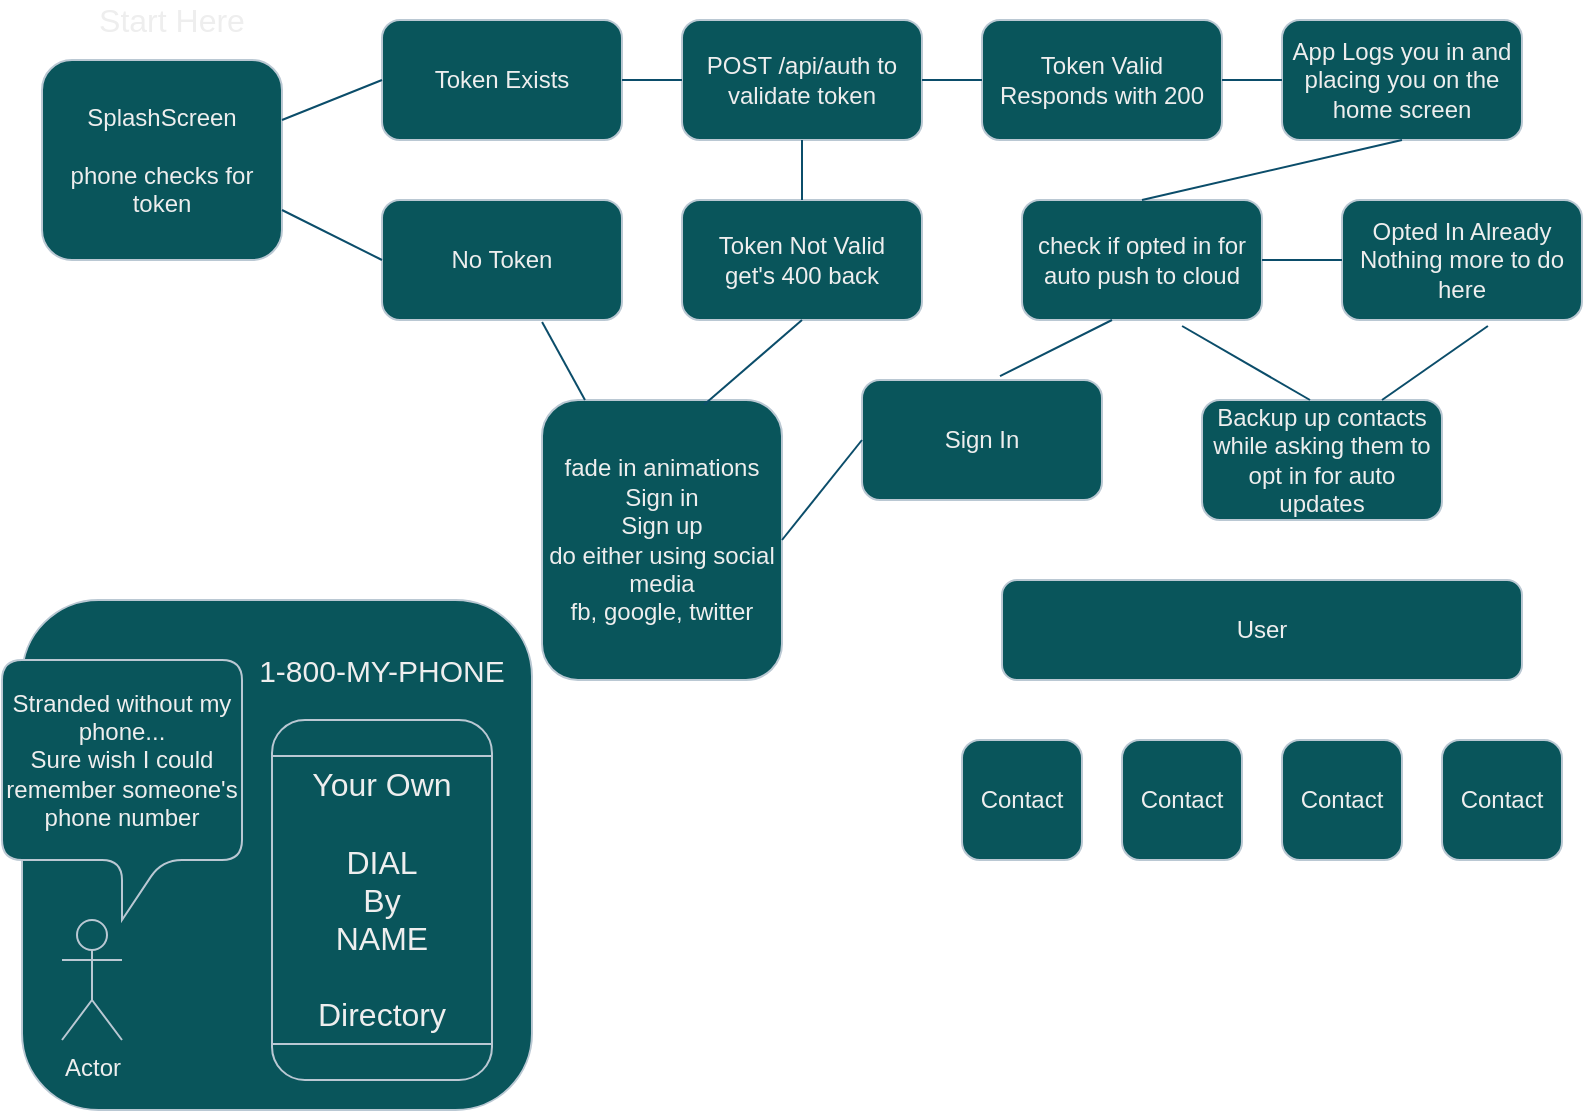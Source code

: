 <mxfile>
    <diagram id="-4WrJbjSjnHUXQ4fFNnX" name="Basic Auth Flow">
        <mxGraphModel dx="1022" dy="622" grid="1" gridSize="10" guides="1" tooltips="1" connect="1" arrows="1" fold="1" page="1" pageScale="1" pageWidth="850" pageHeight="1100" math="0" shadow="0">
            <root>
                <mxCell id="0"/>
                <mxCell id="1" parent="0"/>
                <mxCell id="55" value="" style="whiteSpace=wrap;html=1;aspect=fixed;fillColor=#09555B;strokeColor=#BAC8D3;fontColor=#EEEEEE;rounded=1;" parent="1" vertex="1">
                    <mxGeometry x="20" y="320" width="255" height="255" as="geometry"/>
                </mxCell>
                <mxCell id="13" value="SplashScreen&lt;br&gt;&lt;br&gt;phone checks for token" style="whiteSpace=wrap;html=1;fillColor=#09555B;strokeColor=#BAC8D3;fontColor=#EEEEEE;rounded=1;" parent="1" vertex="1">
                    <mxGeometry x="30" y="50" width="120" height="100" as="geometry"/>
                </mxCell>
                <mxCell id="14" value="&lt;font style=&quot;font-size: 16px&quot;&gt;Start Here&lt;/font&gt;" style="text;html=1;strokeColor=none;fillColor=none;align=center;verticalAlign=middle;whiteSpace=wrap;fontColor=#EEEEEE;rounded=1;" parent="1" vertex="1">
                    <mxGeometry x="40" y="20" width="110" height="20" as="geometry"/>
                </mxCell>
                <mxCell id="18" value="Token Exists" style="whiteSpace=wrap;html=1;fillColor=#09555B;strokeColor=#BAC8D3;fontColor=#EEEEEE;rounded=1;" parent="1" vertex="1">
                    <mxGeometry x="200" y="30" width="120" height="60" as="geometry"/>
                </mxCell>
                <mxCell id="19" value="No Token" style="whiteSpace=wrap;html=1;fillColor=#09555B;strokeColor=#BAC8D3;fontColor=#EEEEEE;rounded=1;" parent="1" vertex="1">
                    <mxGeometry x="200" y="120" width="120" height="60" as="geometry"/>
                </mxCell>
                <mxCell id="20" value="POST /api/auth to validate token" style="whiteSpace=wrap;html=1;fillColor=#09555B;strokeColor=#BAC8D3;fontColor=#EEEEEE;rounded=1;" parent="1" vertex="1">
                    <mxGeometry x="350" y="30" width="120" height="60" as="geometry"/>
                </mxCell>
                <mxCell id="21" value="Token Valid&lt;br&gt;Responds with 200" style="whiteSpace=wrap;html=1;fillColor=#09555B;strokeColor=#BAC8D3;fontColor=#EEEEEE;rounded=1;" parent="1" vertex="1">
                    <mxGeometry x="500" y="30" width="120" height="60" as="geometry"/>
                </mxCell>
                <mxCell id="22" value="Token Not Valid&lt;br&gt;get's 400 back" style="whiteSpace=wrap;html=1;fillColor=#09555B;strokeColor=#BAC8D3;fontColor=#EEEEEE;rounded=1;" parent="1" vertex="1">
                    <mxGeometry x="350" y="120" width="120" height="60" as="geometry"/>
                </mxCell>
                <mxCell id="23" value="fade in animations&lt;br&gt;Sign in&lt;br&gt;Sign up&lt;br&gt;do either using social media&lt;br&gt;fb, google, twitter" style="whiteSpace=wrap;html=1;fillColor=#09555B;strokeColor=#BAC8D3;fontColor=#EEEEEE;rounded=1;" parent="1" vertex="1">
                    <mxGeometry x="280" y="220" width="120" height="140" as="geometry"/>
                </mxCell>
                <mxCell id="24" value="App Logs you in and placing you on the home screen" style="whiteSpace=wrap;html=1;fillColor=#09555B;strokeColor=#BAC8D3;fontColor=#EEEEEE;rounded=1;" parent="1" vertex="1">
                    <mxGeometry x="650" y="30" width="120" height="60" as="geometry"/>
                </mxCell>
                <mxCell id="27" value="" style="endArrow=none;html=1;entryX=0;entryY=0.5;entryDx=0;entryDy=0;strokeColor=#0B4D6A;" parent="1" target="18" edge="1">
                    <mxGeometry width="50" height="50" relative="1" as="geometry">
                        <mxPoint x="150" y="80" as="sourcePoint"/>
                        <mxPoint x="180" y="50" as="targetPoint"/>
                    </mxGeometry>
                </mxCell>
                <mxCell id="29" value="" style="endArrow=none;html=1;entryX=1;entryY=0.75;entryDx=0;entryDy=0;strokeColor=#0B4D6A;" parent="1" target="13" edge="1">
                    <mxGeometry width="50" height="50" relative="1" as="geometry">
                        <mxPoint x="200" y="150" as="sourcePoint"/>
                        <mxPoint x="450" y="210" as="targetPoint"/>
                    </mxGeometry>
                </mxCell>
                <mxCell id="30" value="" style="endArrow=none;html=1;entryX=1;entryY=0.5;entryDx=0;entryDy=0;exitX=0;exitY=0.5;exitDx=0;exitDy=0;strokeColor=#0B4D6A;" parent="1" source="20" target="18" edge="1">
                    <mxGeometry width="50" height="50" relative="1" as="geometry">
                        <mxPoint x="400" y="260" as="sourcePoint"/>
                        <mxPoint x="450" y="210" as="targetPoint"/>
                    </mxGeometry>
                </mxCell>
                <mxCell id="31" value="" style="endArrow=none;html=1;entryX=0.667;entryY=1.017;entryDx=0;entryDy=0;entryPerimeter=0;strokeColor=#0B4D6A;" parent="1" source="23" target="19" edge="1">
                    <mxGeometry width="50" height="50" relative="1" as="geometry">
                        <mxPoint x="400" y="250" as="sourcePoint"/>
                        <mxPoint x="450" y="200" as="targetPoint"/>
                    </mxGeometry>
                </mxCell>
                <mxCell id="32" value="" style="endArrow=none;html=1;entryX=1;entryY=0.5;entryDx=0;entryDy=0;exitX=0;exitY=0.5;exitDx=0;exitDy=0;strokeColor=#0B4D6A;" parent="1" source="21" target="20" edge="1">
                    <mxGeometry width="50" height="50" relative="1" as="geometry">
                        <mxPoint x="400" y="250" as="sourcePoint"/>
                        <mxPoint x="450" y="200" as="targetPoint"/>
                    </mxGeometry>
                </mxCell>
                <mxCell id="33" value="" style="endArrow=none;html=1;entryX=1;entryY=0.5;entryDx=0;entryDy=0;exitX=0;exitY=0.5;exitDx=0;exitDy=0;strokeColor=#0B4D6A;" parent="1" source="24" target="21" edge="1">
                    <mxGeometry width="50" height="50" relative="1" as="geometry">
                        <mxPoint x="400" y="250" as="sourcePoint"/>
                        <mxPoint x="450" y="200" as="targetPoint"/>
                    </mxGeometry>
                </mxCell>
                <mxCell id="35" value="" style="endArrow=none;html=1;entryX=0.5;entryY=1;entryDx=0;entryDy=0;strokeColor=#0B4D6A;" parent="1" target="20" edge="1">
                    <mxGeometry width="50" height="50" relative="1" as="geometry">
                        <mxPoint x="410" y="120" as="sourcePoint"/>
                        <mxPoint x="450" y="200" as="targetPoint"/>
                    </mxGeometry>
                </mxCell>
                <mxCell id="36" value="" style="endArrow=none;html=1;entryX=0.5;entryY=1;entryDx=0;entryDy=0;exitX=0.675;exitY=0.017;exitDx=0;exitDy=0;exitPerimeter=0;strokeColor=#0B4D6A;" parent="1" source="23" target="22" edge="1">
                    <mxGeometry width="50" height="50" relative="1" as="geometry">
                        <mxPoint x="400" y="250" as="sourcePoint"/>
                        <mxPoint x="450" y="200" as="targetPoint"/>
                    </mxGeometry>
                </mxCell>
                <mxCell id="37" value="Sign In" style="whiteSpace=wrap;html=1;fillColor=#09555B;strokeColor=#BAC8D3;fontColor=#EEEEEE;rounded=1;" parent="1" vertex="1">
                    <mxGeometry x="440" y="210" width="120" height="60" as="geometry"/>
                </mxCell>
                <mxCell id="38" value="check if opted in for auto push to cloud" style="whiteSpace=wrap;html=1;fillColor=#09555B;strokeColor=#BAC8D3;fontColor=#EEEEEE;rounded=1;" parent="1" vertex="1">
                    <mxGeometry x="520" y="120" width="120" height="60" as="geometry"/>
                </mxCell>
                <mxCell id="39" value="" style="endArrow=none;html=1;entryX=0.375;entryY=1;entryDx=0;entryDy=0;entryPerimeter=0;exitX=0.575;exitY=-0.033;exitDx=0;exitDy=0;exitPerimeter=0;strokeColor=#0B4D6A;" parent="1" source="37" target="38" edge="1">
                    <mxGeometry width="50" height="50" relative="1" as="geometry">
                        <mxPoint x="400" y="240" as="sourcePoint"/>
                        <mxPoint x="450" y="190" as="targetPoint"/>
                    </mxGeometry>
                </mxCell>
                <mxCell id="40" value="" style="endArrow=none;html=1;exitX=1;exitY=0.5;exitDx=0;exitDy=0;entryX=0;entryY=0.5;entryDx=0;entryDy=0;strokeColor=#0B4D6A;" parent="1" source="23" target="37" edge="1">
                    <mxGeometry width="50" height="50" relative="1" as="geometry">
                        <mxPoint x="400" y="240" as="sourcePoint"/>
                        <mxPoint x="450" y="190" as="targetPoint"/>
                    </mxGeometry>
                </mxCell>
                <mxCell id="41" value="Opted In Already&lt;br&gt;Nothing more to do here" style="whiteSpace=wrap;html=1;fillColor=#09555B;strokeColor=#BAC8D3;fontColor=#EEEEEE;rounded=1;" parent="1" vertex="1">
                    <mxGeometry x="680" y="120" width="120" height="60" as="geometry"/>
                </mxCell>
                <mxCell id="42" value="" style="endArrow=none;html=1;entryX=0.5;entryY=1;entryDx=0;entryDy=0;exitX=0.5;exitY=0;exitDx=0;exitDy=0;strokeColor=#0B4D6A;" parent="1" source="38" target="24" edge="1">
                    <mxGeometry width="50" height="50" relative="1" as="geometry">
                        <mxPoint x="400" y="230" as="sourcePoint"/>
                        <mxPoint x="450" y="180" as="targetPoint"/>
                    </mxGeometry>
                </mxCell>
                <mxCell id="43" value="Actor" style="shape=umlActor;verticalLabelPosition=bottom;verticalAlign=top;html=1;outlineConnect=0;fillColor=#09555B;strokeColor=#BAC8D3;fontColor=#EEEEEE;rounded=1;" parent="1" vertex="1">
                    <mxGeometry x="40" y="480" width="30" height="60" as="geometry"/>
                </mxCell>
                <mxCell id="44" value="Backup up contacts while asking them to opt in for auto updates" style="whiteSpace=wrap;html=1;fillColor=#09555B;strokeColor=#BAC8D3;fontColor=#EEEEEE;rounded=1;" parent="1" vertex="1">
                    <mxGeometry x="610" y="220" width="120" height="60" as="geometry"/>
                </mxCell>
                <mxCell id="45" value="" style="endArrow=none;html=1;entryX=1;entryY=0.5;entryDx=0;entryDy=0;exitX=0;exitY=0.5;exitDx=0;exitDy=0;strokeColor=#0B4D6A;" parent="1" source="41" target="38" edge="1">
                    <mxGeometry width="50" height="50" relative="1" as="geometry">
                        <mxPoint x="400" y="220" as="sourcePoint"/>
                        <mxPoint x="450" y="170" as="targetPoint"/>
                    </mxGeometry>
                </mxCell>
                <mxCell id="46" value="" style="endArrow=none;html=1;entryX=0.667;entryY=1.05;entryDx=0;entryDy=0;entryPerimeter=0;exitX=0.45;exitY=0;exitDx=0;exitDy=0;exitPerimeter=0;strokeColor=#0B4D6A;" parent="1" source="44" target="38" edge="1">
                    <mxGeometry width="50" height="50" relative="1" as="geometry">
                        <mxPoint x="400" y="220" as="sourcePoint"/>
                        <mxPoint x="450" y="170" as="targetPoint"/>
                    </mxGeometry>
                </mxCell>
                <mxCell id="47" value="" style="endArrow=none;html=1;entryX=0.75;entryY=0;entryDx=0;entryDy=0;exitX=0.608;exitY=1.05;exitDx=0;exitDy=0;exitPerimeter=0;strokeColor=#0B4D6A;" parent="1" source="41" target="44" edge="1">
                    <mxGeometry width="50" height="50" relative="1" as="geometry">
                        <mxPoint x="400" y="200" as="sourcePoint"/>
                        <mxPoint x="450" y="150" as="targetPoint"/>
                    </mxGeometry>
                </mxCell>
                <mxCell id="48" value="User" style="whiteSpace=wrap;html=1;fillColor=#09555B;strokeColor=#BAC8D3;fontColor=#EEEEEE;rounded=1;" parent="1" vertex="1">
                    <mxGeometry x="510" y="310" width="260" height="50" as="geometry"/>
                </mxCell>
                <mxCell id="51" value="Contact" style="whiteSpace=wrap;html=1;fillColor=#09555B;strokeColor=#BAC8D3;fontColor=#EEEEEE;rounded=1;" parent="1" vertex="1">
                    <mxGeometry x="490" y="390" width="60" height="60" as="geometry"/>
                </mxCell>
                <mxCell id="52" value="Contact" style="whiteSpace=wrap;html=1;fillColor=#09555B;strokeColor=#BAC8D3;fontColor=#EEEEEE;rounded=1;" parent="1" vertex="1">
                    <mxGeometry x="570" y="390" width="60" height="60" as="geometry"/>
                </mxCell>
                <mxCell id="53" value="Contact" style="whiteSpace=wrap;html=1;fillColor=#09555B;strokeColor=#BAC8D3;fontColor=#EEEEEE;rounded=1;" parent="1" vertex="1">
                    <mxGeometry x="650" y="390" width="60" height="60" as="geometry"/>
                </mxCell>
                <mxCell id="54" value="Contact" style="whiteSpace=wrap;html=1;fillColor=#09555B;strokeColor=#BAC8D3;fontColor=#EEEEEE;rounded=1;" parent="1" vertex="1">
                    <mxGeometry x="730" y="390" width="60" height="60" as="geometry"/>
                </mxCell>
                <mxCell id="56" value="Stranded without my phone...&lt;br&gt;Sure wish I could remember someone's phone number" style="shape=callout;whiteSpace=wrap;html=1;perimeter=calloutPerimeter;fillColor=#09555B;strokeColor=#BAC8D3;fontColor=#EEEEEE;rounded=1;" parent="1" vertex="1">
                    <mxGeometry x="10" y="350" width="120" height="130" as="geometry"/>
                </mxCell>
                <mxCell id="57" value="" style="shape=process;whiteSpace=wrap;html=1;backgroundOutline=1;rotation=-90;fillColor=#09555B;strokeColor=#BAC8D3;fontColor=#EEEEEE;rounded=1;" parent="1" vertex="1">
                    <mxGeometry x="110" y="415" width="180" height="110" as="geometry"/>
                </mxCell>
                <mxCell id="58" value="&lt;font style=&quot;font-size: 15px&quot;&gt;1-800-MY-PHONE&lt;/font&gt;" style="text;html=1;strokeColor=none;fillColor=none;align=center;verticalAlign=middle;whiteSpace=wrap;fontColor=#EEEEEE;rounded=1;" parent="1" vertex="1">
                    <mxGeometry x="125" y="330" width="150" height="50" as="geometry"/>
                </mxCell>
                <mxCell id="59" value="&lt;font style=&quot;font-size: 16px&quot;&gt;Your Own&lt;br&gt;&lt;br&gt;DIAL&lt;br&gt;By&lt;br&gt;NAME&lt;br&gt;&lt;br&gt;Directory&lt;/font&gt;" style="text;html=1;strokeColor=none;fillColor=none;align=center;verticalAlign=middle;whiteSpace=wrap;fontColor=#EEEEEE;rounded=1;" parent="1" vertex="1">
                    <mxGeometry x="140" y="380" width="120" height="180" as="geometry"/>
                </mxCell>
            </root>
        </mxGraphModel>
    </diagram>
    <diagram id="GgkTdC1aBeEJm_gVhjDK" name="Refresh Tokens">
        <mxGraphModel dx="126" dy="622" grid="1" gridSize="10" guides="1" tooltips="1" connect="1" arrows="1" fold="1" page="1" pageScale="1" pageWidth="850" pageHeight="1100" math="0" shadow="0">
            <root>
                <mxCell id="oBzYRwzOLHtykdT450BT-0"/>
                <mxCell id="oBzYRwzOLHtykdT450BT-1" parent="oBzYRwzOLHtykdT450BT-0"/>
                <mxCell id="oBzYRwzOLHtykdT450BT-2" value="&lt;ul&gt;&lt;li&gt;&lt;font style=&quot;font-size: 16px&quot;&gt;alg: &quot;TODO&quot;&lt;/font&gt;&lt;/li&gt;&lt;li&gt;&lt;font style=&quot;font-size: 16px&quot;&gt;typ: &quot;JWT&quot;&amp;nbsp;&lt;/font&gt;&lt;/li&gt;&lt;/ul&gt;" style="text;strokeColor=none;fillColor=none;html=1;whiteSpace=wrap;verticalAlign=middle;overflow=hidden;" vertex="1" parent="oBzYRwzOLHtykdT450BT-1">
                    <mxGeometry x="30" y="80" width="150" height="80" as="geometry"/>
                </mxCell>
                <mxCell id="oBzYRwzOLHtykdT450BT-3" value="JWT_TOKEN" style="text;strokeColor=none;fillColor=none;html=1;fontSize=24;fontStyle=1;verticalAlign=middle;align=center;" vertex="1" parent="oBzYRwzOLHtykdT450BT-1">
                    <mxGeometry x="55" y="20" width="100" height="40" as="geometry"/>
                </mxCell>
                <mxCell id="oBzYRwzOLHtykdT450BT-4" value="&lt;font style=&quot;font-size: 18px&quot;&gt;Header&lt;/font&gt;" style="text;strokeColor=none;fillColor=none;html=1;fontSize=24;fontStyle=1;verticalAlign=middle;align=center;" vertex="1" parent="oBzYRwzOLHtykdT450BT-1">
                    <mxGeometry x="55" y="50" width="100" height="40" as="geometry"/>
                </mxCell>
                <mxCell id="oBzYRwzOLHtykdT450BT-7" value="&lt;ul&gt;&lt;li&gt;&lt;span style=&quot;font-size: 16px&quot;&gt;sub: &quot;1234&quot;&lt;/span&gt;&lt;/li&gt;&lt;li&gt;&lt;span style=&quot;font-size: 16px&quot;&gt;email: &quot;a@a.com&lt;/span&gt;&lt;/li&gt;&lt;li&gt;&lt;span style=&quot;font-size: 16px&quot;&gt;name: &quot;Joe Smo&quot;&lt;/span&gt;&lt;/li&gt;&lt;li&gt;&lt;span style=&quot;font-size: 16px&quot;&gt;iat: 123 expire every 15 min&lt;/span&gt;&lt;/li&gt;&lt;/ul&gt;" style="text;strokeColor=none;fillColor=none;html=1;whiteSpace=wrap;verticalAlign=middle;overflow=hidden;" vertex="1" parent="oBzYRwzOLHtykdT450BT-1">
                    <mxGeometry x="30" y="200" width="245" height="130" as="geometry"/>
                </mxCell>
                <mxCell id="oBzYRwzOLHtykdT450BT-9" value="&lt;font style=&quot;font-size: 18px&quot;&gt;Payload&lt;/font&gt;" style="text;strokeColor=none;fillColor=none;html=1;fontSize=24;fontStyle=1;verticalAlign=middle;align=center;" vertex="1" parent="oBzYRwzOLHtykdT450BT-1">
                    <mxGeometry x="55" y="170" width="100" height="40" as="geometry"/>
                </mxCell>
                <mxCell id="oBzYRwzOLHtykdT450BT-13" value="&lt;ul&gt;&lt;li&gt;&lt;font style=&quot;font-size: 16px&quot;&gt;alg: &quot;TODO&quot;&lt;/font&gt;&lt;/li&gt;&lt;li&gt;&lt;font style=&quot;font-size: 16px&quot;&gt;typ: &quot;JWT&quot;&amp;nbsp;&lt;/font&gt;&lt;/li&gt;&lt;/ul&gt;" style="text;strokeColor=none;fillColor=none;html=1;whiteSpace=wrap;verticalAlign=middle;overflow=hidden;" vertex="1" parent="oBzYRwzOLHtykdT450BT-1">
                    <mxGeometry x="410" y="80" width="150" height="80" as="geometry"/>
                </mxCell>
                <mxCell id="oBzYRwzOLHtykdT450BT-14" value="JWT_TOKEN_EXPIRY" style="text;strokeColor=none;fillColor=none;html=1;fontSize=24;fontStyle=1;verticalAlign=middle;align=center;" vertex="1" parent="oBzYRwzOLHtykdT450BT-1">
                    <mxGeometry x="435" y="20" width="100" height="40" as="geometry"/>
                </mxCell>
                <mxCell id="oBzYRwzOLHtykdT450BT-15" value="&lt;font style=&quot;font-size: 18px&quot;&gt;Header&lt;/font&gt;" style="text;strokeColor=none;fillColor=none;html=1;fontSize=24;fontStyle=1;verticalAlign=middle;align=center;" vertex="1" parent="oBzYRwzOLHtykdT450BT-1">
                    <mxGeometry x="435" y="50" width="100" height="40" as="geometry"/>
                </mxCell>
                <mxCell id="oBzYRwzOLHtykdT450BT-16" value="&lt;ul&gt;&lt;li&gt;&lt;span style=&quot;font-size: 16px&quot;&gt;sub: &quot;1234&quot;&lt;/span&gt;&lt;/li&gt;&lt;li&gt;&lt;span style=&quot;font-size: 16px&quot;&gt;email: &quot;a@a.com&lt;/span&gt;&lt;/li&gt;&lt;li&gt;&lt;span style=&quot;font-size: 16px&quot;&gt;name: &quot;Joe Smo&quot;&lt;/span&gt;&lt;/li&gt;&lt;li&gt;&lt;span style=&quot;font-size: 16px&quot;&gt;iat: 123 expire every 15 min&lt;/span&gt;&lt;/li&gt;&lt;/ul&gt;" style="text;strokeColor=none;fillColor=none;html=1;whiteSpace=wrap;verticalAlign=middle;overflow=hidden;" vertex="1" parent="oBzYRwzOLHtykdT450BT-1">
                    <mxGeometry x="410" y="200" width="245" height="130" as="geometry"/>
                </mxCell>
                <mxCell id="oBzYRwzOLHtykdT450BT-17" value="&lt;font style=&quot;font-size: 18px&quot;&gt;Payload&lt;/font&gt;" style="text;strokeColor=none;fillColor=none;html=1;fontSize=24;fontStyle=1;verticalAlign=middle;align=center;" vertex="1" parent="oBzYRwzOLHtykdT450BT-1">
                    <mxGeometry x="435" y="170" width="100" height="40" as="geometry"/>
                </mxCell>
                <mxCell id="oBzYRwzOLHtykdT450BT-20" value="&lt;font style=&quot;font-size: 18px&quot;&gt;Header&lt;/font&gt;" style="text;strokeColor=none;fillColor=none;html=1;fontSize=24;fontStyle=1;verticalAlign=middle;align=center;" vertex="1" parent="oBzYRwzOLHtykdT450BT-1">
                    <mxGeometry x="30" y="370" width="100" height="40" as="geometry"/>
                </mxCell>
                <mxCell id="oBzYRwzOLHtykdT450BT-21" value="&lt;span style=&quot;color: rgb(240 , 240 , 240) ; font-family: &amp;#34;helvetica&amp;#34; ; font-size: 24px ; font-style: normal ; font-weight: 700 ; letter-spacing: normal ; text-align: center ; text-indent: 0px ; text-transform: none ; word-spacing: 0px ; background-color: rgb(42 , 42 , 42) ; display: inline ; float: none&quot;&gt;Packet&lt;br&gt;&lt;br&gt;&lt;/span&gt;" style="text;whiteSpace=wrap;html=1;" vertex="1" parent="oBzYRwzOLHtykdT450BT-1">
                    <mxGeometry x="70" y="330" width="170" height="30" as="geometry"/>
                </mxCell>
                <mxCell id="oBzYRwzOLHtykdT450BT-22" value="&lt;ul&gt;&lt;li&gt;&lt;font style=&quot;font-size: 16px&quot;&gt;Authorization: &quot;Bearer fjeiaodjfldk&quot;&lt;/font&gt;&lt;/li&gt;&lt;/ul&gt;" style="text;strokeColor=none;fillColor=none;html=1;whiteSpace=wrap;verticalAlign=middle;overflow=hidden;" vertex="1" parent="oBzYRwzOLHtykdT450BT-1">
                    <mxGeometry x="30" y="390" width="320" height="80" as="geometry"/>
                </mxCell>
                <mxCell id="oBzYRwzOLHtykdT450BT-23" value="&lt;font style=&quot;font-size: 18px&quot;&gt;Header&lt;/font&gt;" style="text;strokeColor=none;fillColor=none;html=1;fontSize=24;fontStyle=1;verticalAlign=middle;align=center;" vertex="1" parent="oBzYRwzOLHtykdT450BT-1">
                    <mxGeometry x="410" y="370" width="100" height="40" as="geometry"/>
                </mxCell>
                <mxCell id="oBzYRwzOLHtykdT450BT-24" value="&lt;span style=&quot;color: rgb(240 , 240 , 240) ; font-family: &amp;#34;helvetica&amp;#34; ; font-size: 24px ; font-style: normal ; font-weight: 700 ; letter-spacing: normal ; text-align: center ; text-indent: 0px ; text-transform: none ; word-spacing: 0px ; background-color: rgb(42 , 42 , 42) ; display: inline ; float: none&quot;&gt;Packet&lt;br&gt;&lt;br&gt;&lt;/span&gt;" style="text;whiteSpace=wrap;html=1;" vertex="1" parent="oBzYRwzOLHtykdT450BT-1">
                    <mxGeometry x="450" y="330" width="170" height="30" as="geometry"/>
                </mxCell>
                <mxCell id="oBzYRwzOLHtykdT450BT-25" value="&lt;ul&gt;&lt;li&gt;&lt;font style=&quot;font-size: 16px&quot;&gt;Set-Cookie: refresh_token&lt;/font&gt;&lt;/li&gt;&lt;/ul&gt;" style="text;strokeColor=none;fillColor=none;html=1;whiteSpace=wrap;verticalAlign=middle;overflow=hidden;" vertex="1" parent="oBzYRwzOLHtykdT450BT-1">
                    <mxGeometry x="410" y="390" width="320" height="80" as="geometry"/>
                </mxCell>
            </root>
        </mxGraphModel>
    </diagram>
</mxfile>